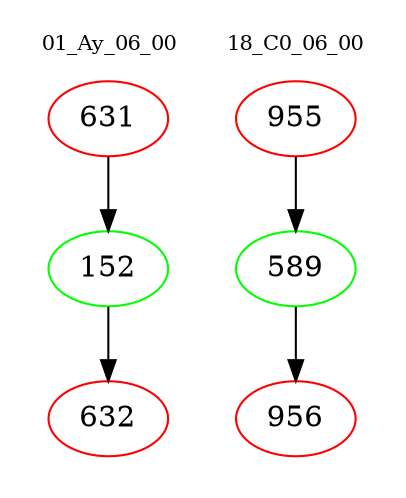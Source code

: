 digraph{
subgraph cluster_0 {
color = white
label = "01_Ay_06_00";
fontsize=10;
T0_631 [label="631", color="red"]
T0_631 -> T0_152 [color="black"]
T0_152 [label="152", color="green"]
T0_152 -> T0_632 [color="black"]
T0_632 [label="632", color="red"]
}
subgraph cluster_1 {
color = white
label = "18_C0_06_00";
fontsize=10;
T1_955 [label="955", color="red"]
T1_955 -> T1_589 [color="black"]
T1_589 [label="589", color="green"]
T1_589 -> T1_956 [color="black"]
T1_956 [label="956", color="red"]
}
}
